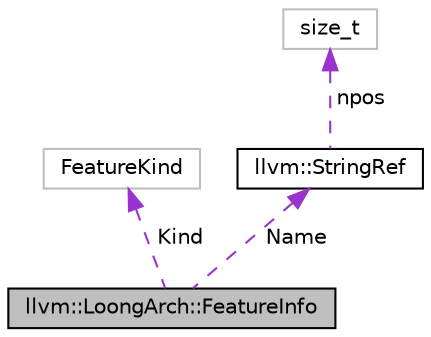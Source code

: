 digraph "llvm::LoongArch::FeatureInfo"
{
 // LATEX_PDF_SIZE
  bgcolor="transparent";
  edge [fontname="Helvetica",fontsize="10",labelfontname="Helvetica",labelfontsize="10"];
  node [fontname="Helvetica",fontsize="10",shape=record];
  Node1 [label="llvm::LoongArch::FeatureInfo",height=0.2,width=0.4,color="black", fillcolor="grey75", style="filled", fontcolor="black",tooltip=" "];
  Node2 -> Node1 [dir="back",color="darkorchid3",fontsize="10",style="dashed",label=" Kind" ,fontname="Helvetica"];
  Node2 [label="FeatureKind",height=0.2,width=0.4,color="grey75",tooltip=" "];
  Node3 -> Node1 [dir="back",color="darkorchid3",fontsize="10",style="dashed",label=" Name" ,fontname="Helvetica"];
  Node3 [label="llvm::StringRef",height=0.2,width=0.4,color="black",URL="$classllvm_1_1StringRef.html",tooltip="StringRef - Represent a constant reference to a string, i.e."];
  Node4 -> Node3 [dir="back",color="darkorchid3",fontsize="10",style="dashed",label=" npos" ,fontname="Helvetica"];
  Node4 [label="size_t",height=0.2,width=0.4,color="grey75",tooltip=" "];
}
